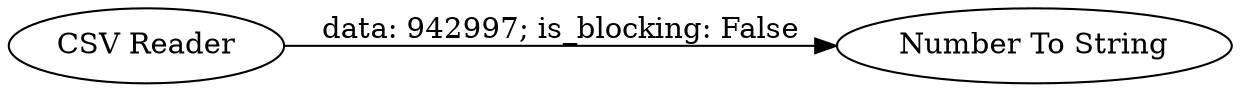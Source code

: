 digraph {
	"-3356520130357597837_2" [label="Number To String"]
	"-3356520130357597837_1" [label="CSV Reader"]
	"-3356520130357597837_1" -> "-3356520130357597837_2" [label="data: 942997; is_blocking: False"]
	rankdir=LR
}
